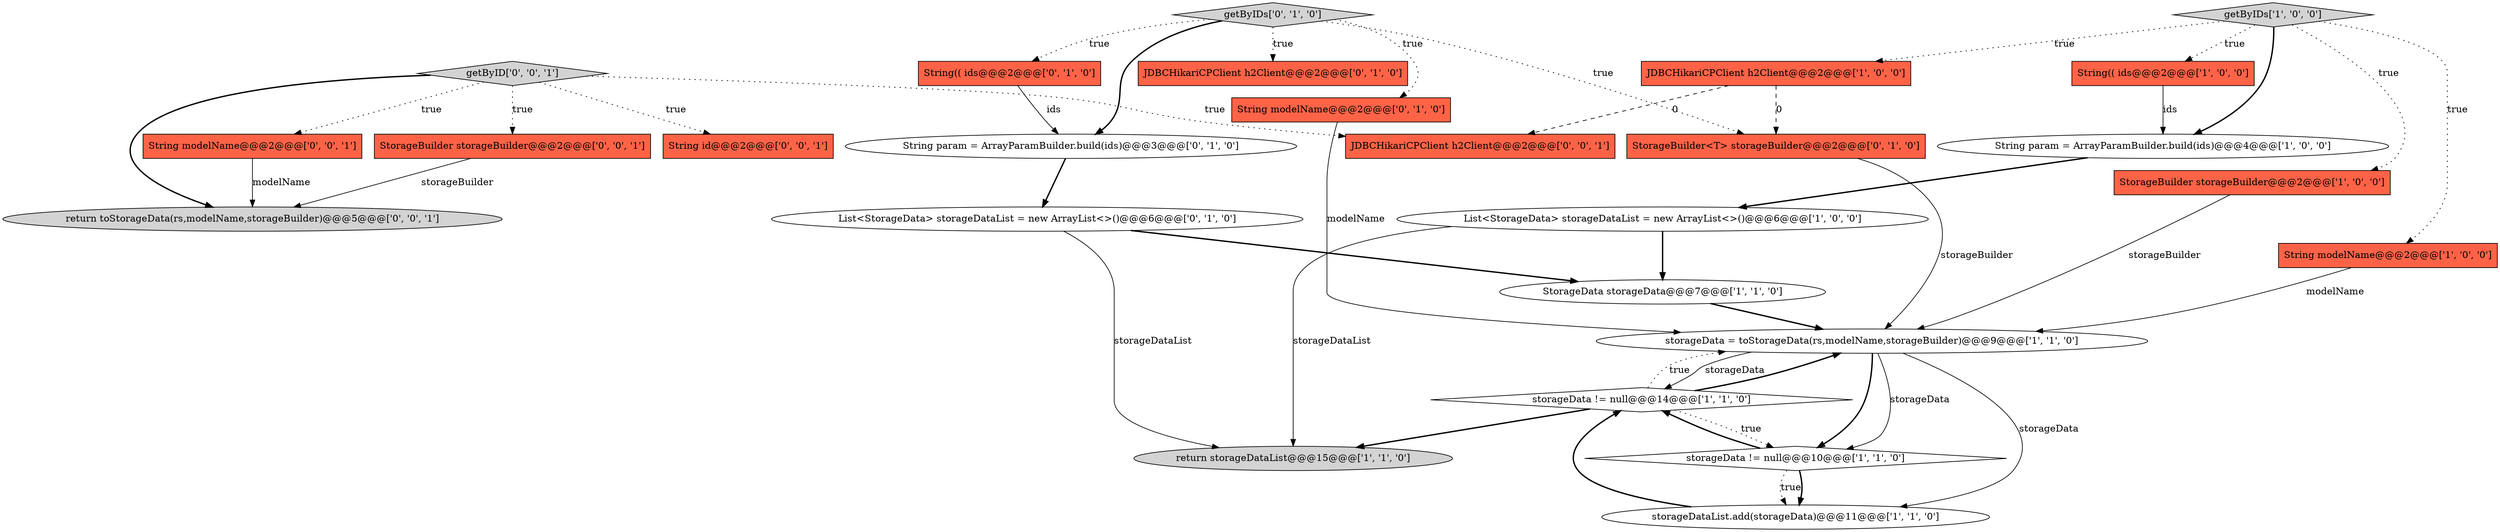digraph {
4 [style = filled, label = "List<StorageData> storageDataList = new ArrayList<>()@@@6@@@['1', '0', '0']", fillcolor = white, shape = ellipse image = "AAA0AAABBB1BBB"];
5 [style = filled, label = "StorageBuilder storageBuilder@@@2@@@['1', '0', '0']", fillcolor = tomato, shape = box image = "AAA0AAABBB1BBB"];
18 [style = filled, label = "String modelName@@@2@@@['0', '1', '0']", fillcolor = tomato, shape = box image = "AAA0AAABBB2BBB"];
12 [style = filled, label = "storageData = toStorageData(rs,modelName,storageBuilder)@@@9@@@['1', '1', '0']", fillcolor = white, shape = ellipse image = "AAA0AAABBB1BBB"];
20 [style = filled, label = "String modelName@@@2@@@['0', '0', '1']", fillcolor = tomato, shape = box image = "AAA0AAABBB3BBB"];
1 [style = filled, label = "String(( ids@@@2@@@['1', '0', '0']", fillcolor = tomato, shape = box image = "AAA0AAABBB1BBB"];
7 [style = filled, label = "getByIDs['1', '0', '0']", fillcolor = lightgray, shape = diamond image = "AAA0AAABBB1BBB"];
15 [style = filled, label = "JDBCHikariCPClient h2Client@@@2@@@['0', '1', '0']", fillcolor = tomato, shape = box image = "AAA0AAABBB2BBB"];
11 [style = filled, label = "StorageData storageData@@@7@@@['1', '1', '0']", fillcolor = white, shape = ellipse image = "AAA0AAABBB1BBB"];
13 [style = filled, label = "String(( ids@@@2@@@['0', '1', '0']", fillcolor = tomato, shape = box image = "AAA0AAABBB2BBB"];
21 [style = filled, label = "String id@@@2@@@['0', '0', '1']", fillcolor = tomato, shape = box image = "AAA0AAABBB3BBB"];
17 [style = filled, label = "getByIDs['0', '1', '0']", fillcolor = lightgray, shape = diamond image = "AAA0AAABBB2BBB"];
14 [style = filled, label = "String param = ArrayParamBuilder.build(ids)@@@3@@@['0', '1', '0']", fillcolor = white, shape = ellipse image = "AAA0AAABBB2BBB"];
23 [style = filled, label = "StorageBuilder storageBuilder@@@2@@@['0', '0', '1']", fillcolor = tomato, shape = box image = "AAA0AAABBB3BBB"];
22 [style = filled, label = "getByID['0', '0', '1']", fillcolor = lightgray, shape = diamond image = "AAA0AAABBB3BBB"];
10 [style = filled, label = "return storageDataList@@@15@@@['1', '1', '0']", fillcolor = lightgray, shape = ellipse image = "AAA0AAABBB1BBB"];
3 [style = filled, label = "storageData != null@@@14@@@['1', '1', '0']", fillcolor = white, shape = diamond image = "AAA0AAABBB1BBB"];
8 [style = filled, label = "JDBCHikariCPClient h2Client@@@2@@@['1', '0', '0']", fillcolor = tomato, shape = box image = "AAA1AAABBB1BBB"];
19 [style = filled, label = "StorageBuilder<T> storageBuilder@@@2@@@['0', '1', '0']", fillcolor = tomato, shape = box image = "AAA1AAABBB2BBB"];
9 [style = filled, label = "storageData != null@@@10@@@['1', '1', '0']", fillcolor = white, shape = diamond image = "AAA0AAABBB1BBB"];
2 [style = filled, label = "String modelName@@@2@@@['1', '0', '0']", fillcolor = tomato, shape = box image = "AAA0AAABBB1BBB"];
25 [style = filled, label = "return toStorageData(rs,modelName,storageBuilder)@@@5@@@['0', '0', '1']", fillcolor = lightgray, shape = ellipse image = "AAA0AAABBB3BBB"];
6 [style = filled, label = "String param = ArrayParamBuilder.build(ids)@@@4@@@['1', '0', '0']", fillcolor = white, shape = ellipse image = "AAA0AAABBB1BBB"];
16 [style = filled, label = "List<StorageData> storageDataList = new ArrayList<>()@@@6@@@['0', '1', '0']", fillcolor = white, shape = ellipse image = "AAA0AAABBB2BBB"];
24 [style = filled, label = "JDBCHikariCPClient h2Client@@@2@@@['0', '0', '1']", fillcolor = tomato, shape = box image = "AAA0AAABBB3BBB"];
0 [style = filled, label = "storageDataList.add(storageData)@@@11@@@['1', '1', '0']", fillcolor = white, shape = ellipse image = "AAA0AAABBB1BBB"];
5->12 [style = solid, label="storageBuilder"];
4->10 [style = solid, label="storageDataList"];
0->3 [style = bold, label=""];
14->16 [style = bold, label=""];
22->25 [style = bold, label=""];
7->2 [style = dotted, label="true"];
22->21 [style = dotted, label="true"];
8->19 [style = dashed, label="0"];
9->0 [style = dotted, label="true"];
18->12 [style = solid, label="modelName"];
16->11 [style = bold, label=""];
9->0 [style = bold, label=""];
22->23 [style = dotted, label="true"];
17->18 [style = dotted, label="true"];
23->25 [style = solid, label="storageBuilder"];
12->9 [style = solid, label="storageData"];
13->14 [style = solid, label="ids"];
11->12 [style = bold, label=""];
22->24 [style = dotted, label="true"];
3->12 [style = bold, label=""];
3->9 [style = dotted, label="true"];
8->24 [style = dashed, label="0"];
16->10 [style = solid, label="storageDataList"];
12->9 [style = bold, label=""];
7->5 [style = dotted, label="true"];
3->10 [style = bold, label=""];
6->4 [style = bold, label=""];
17->15 [style = dotted, label="true"];
22->20 [style = dotted, label="true"];
17->14 [style = bold, label=""];
3->12 [style = dotted, label="true"];
7->6 [style = bold, label=""];
17->19 [style = dotted, label="true"];
2->12 [style = solid, label="modelName"];
9->3 [style = bold, label=""];
12->0 [style = solid, label="storageData"];
20->25 [style = solid, label="modelName"];
4->11 [style = bold, label=""];
7->8 [style = dotted, label="true"];
7->1 [style = dotted, label="true"];
19->12 [style = solid, label="storageBuilder"];
17->13 [style = dotted, label="true"];
12->3 [style = solid, label="storageData"];
1->6 [style = solid, label="ids"];
}
